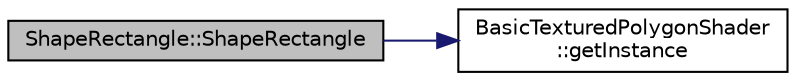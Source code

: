 digraph "ShapeRectangle::ShapeRectangle"
{
  edge [fontname="Helvetica",fontsize="10",labelfontname="Helvetica",labelfontsize="10"];
  node [fontname="Helvetica",fontsize="10",shape=record];
  rankdir="LR";
  Node1 [label="ShapeRectangle::ShapeRectangle",height=0.2,width=0.4,color="black", fillcolor="grey75", style="filled", fontcolor="black"];
  Node1 -> Node2 [color="midnightblue",fontsize="10",style="solid",fontname="Helvetica"];
  Node2 [label="BasicTexturedPolygonShader\l::getInstance",height=0.2,width=0.4,color="black", fillcolor="white", style="filled",URL="$class_basic_textured_polygon_shader.html#ac486c42bd73223b1118e0b010c7fb79e"];
}
